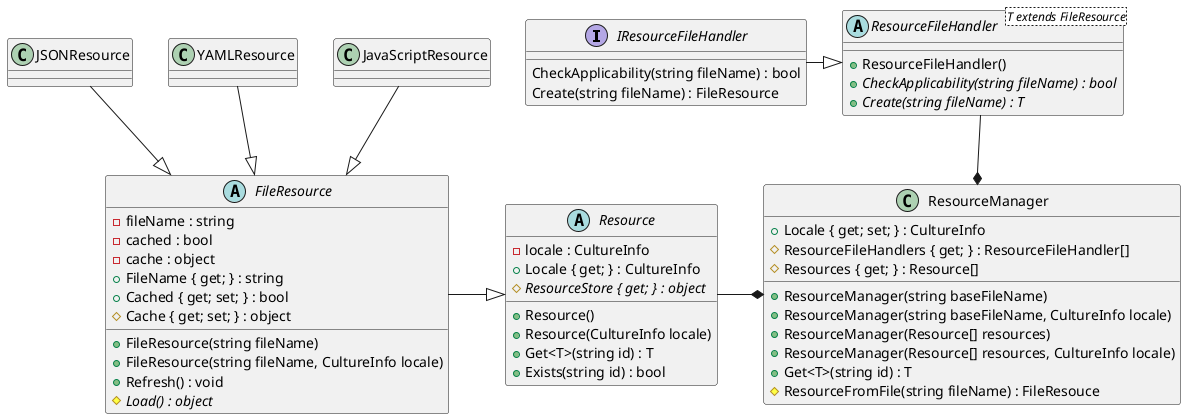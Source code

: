 @startuml ResourceManager.js
interface IResourceFileHandler
{
    CheckApplicability(string fileName) : bool
    Create(string fileName) : FileResource
}

abstract class ResourceFileHandler<T extends FileResource>
{
    + ResourceFileHandler()
    + {abstract} CheckApplicability(string fileName) : bool
    + {abstract} Create(string fileName) : T
}

abstract class Resource
{
    - locale : CultureInfo
    + Resource()
    + Resource(CultureInfo locale)
    + Locale { get; } : CultureInfo
    # {abstract} ResourceStore { get; } : object
    + Get<T>(string id) : T
    + Exists(string id) : bool
}

class ResourceManager
{
    + ResourceManager(string baseFileName)
    + ResourceManager(string baseFileName, CultureInfo locale)
    + ResourceManager(Resource[] resources)
    + ResourceManager(Resource[] resources, CultureInfo locale)
    + Locale { get; set; } : CultureInfo
    # ResourceFileHandlers { get; } : ResourceFileHandler[]
    # Resources { get; } : Resource[]
    + Get<T>(string id) : T
    # ResourceFromFile(string fileName) : FileResouce
}

abstract class FileResource
{
    - fileName : string
    - cached : bool
    - cache : object
    + FileResource(string fileName)
    + FileResource(string fileName, CultureInfo locale)
    + FileName { get; } : string
    + Cached { get; set; } : bool
    # Cache { get; set; } : object
    + Refresh() : void
    # {abstract} Load() : object
}

class JSONResource
{
}

class YAMLResource
{
}

class JavaScriptResource
{
}

JSONResource --|> FileResource
YAMLResource --|> FileResource
JavaScriptResource --|> FileResource
FileResource -|> Resource
Resource -* ResourceManager
IResourceFileHandler -|> ResourceFileHandler
ResourceFileHandler --* ResourceManager
@enduml